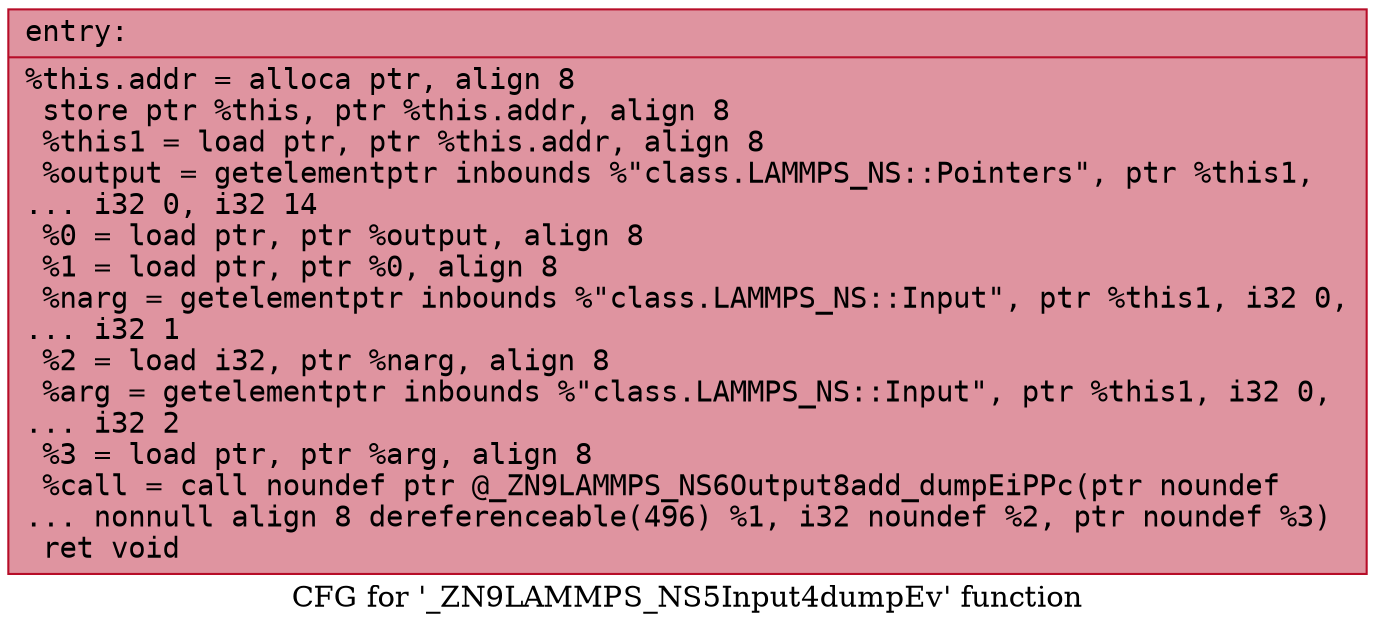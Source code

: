 digraph "CFG for '_ZN9LAMMPS_NS5Input4dumpEv' function" {
	label="CFG for '_ZN9LAMMPS_NS5Input4dumpEv' function";

	Node0x5628736e0e30 [shape=record,color="#b70d28ff", style=filled, fillcolor="#b70d2870" fontname="Courier",label="{entry:\l|  %this.addr = alloca ptr, align 8\l  store ptr %this, ptr %this.addr, align 8\l  %this1 = load ptr, ptr %this.addr, align 8\l  %output = getelementptr inbounds %\"class.LAMMPS_NS::Pointers\", ptr %this1,\l... i32 0, i32 14\l  %0 = load ptr, ptr %output, align 8\l  %1 = load ptr, ptr %0, align 8\l  %narg = getelementptr inbounds %\"class.LAMMPS_NS::Input\", ptr %this1, i32 0,\l... i32 1\l  %2 = load i32, ptr %narg, align 8\l  %arg = getelementptr inbounds %\"class.LAMMPS_NS::Input\", ptr %this1, i32 0,\l... i32 2\l  %3 = load ptr, ptr %arg, align 8\l  %call = call noundef ptr @_ZN9LAMMPS_NS6Output8add_dumpEiPPc(ptr noundef\l... nonnull align 8 dereferenceable(496) %1, i32 noundef %2, ptr noundef %3)\l  ret void\l}"];
}
